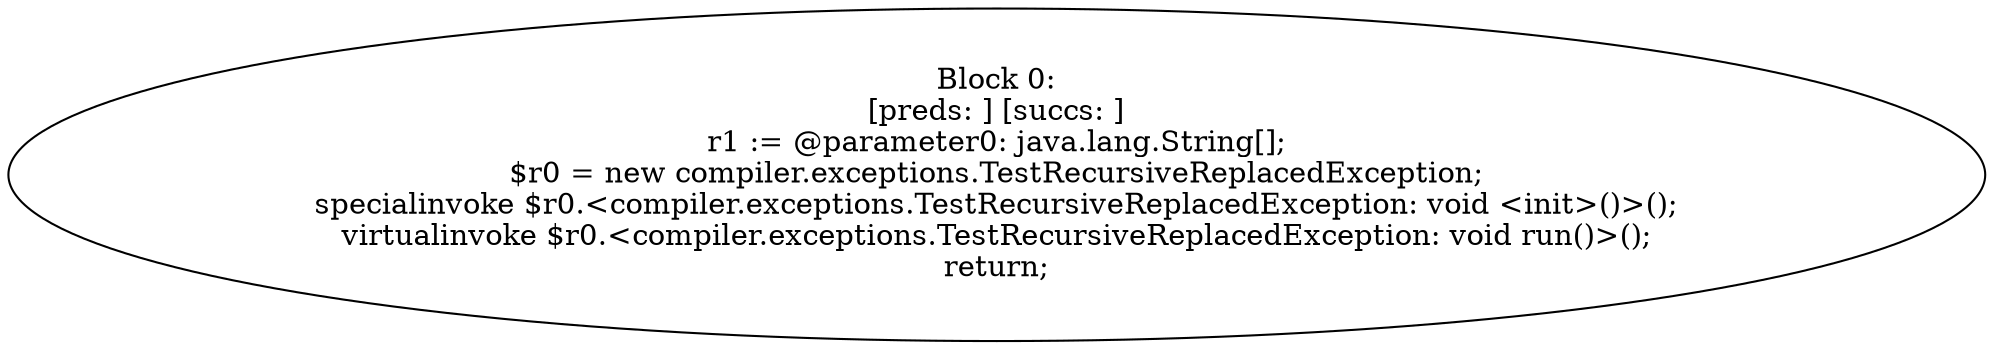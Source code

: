 digraph "unitGraph" {
    "Block 0:
[preds: ] [succs: ]
r1 := @parameter0: java.lang.String[];
$r0 = new compiler.exceptions.TestRecursiveReplacedException;
specialinvoke $r0.<compiler.exceptions.TestRecursiveReplacedException: void <init>()>();
virtualinvoke $r0.<compiler.exceptions.TestRecursiveReplacedException: void run()>();
return;
"
}
